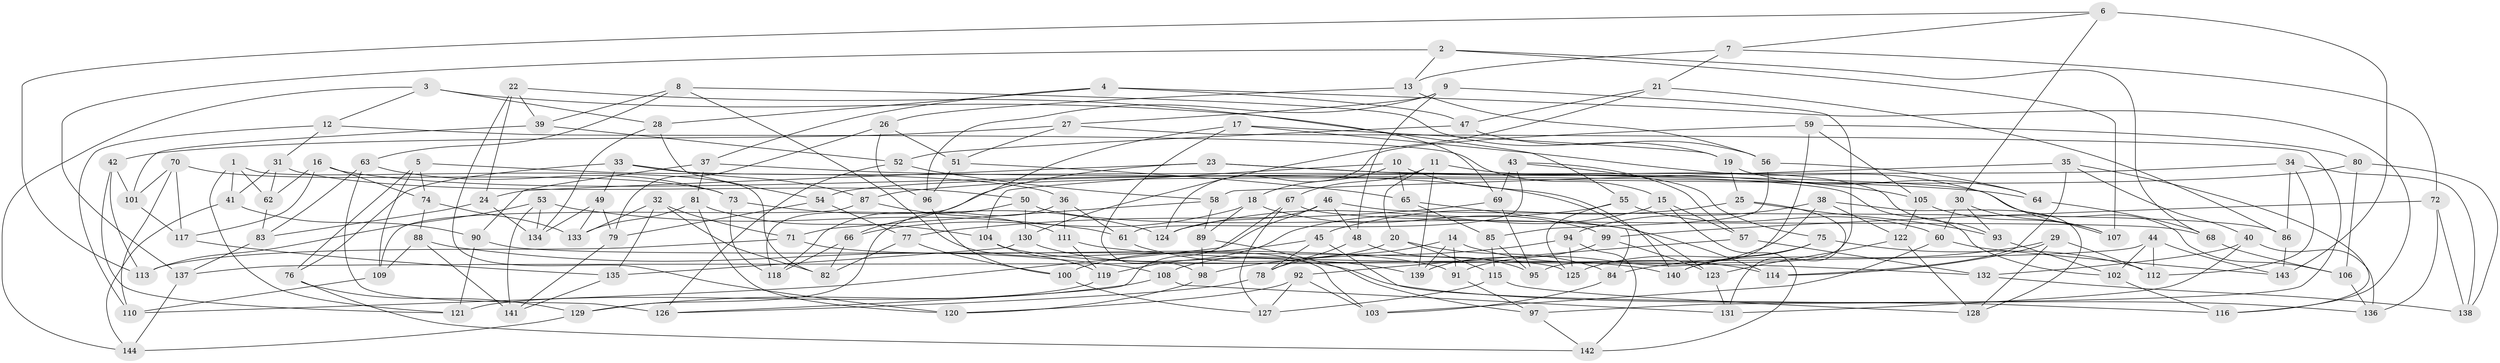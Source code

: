 // Generated by graph-tools (version 1.1) at 2025/26/03/09/25 03:26:52]
// undirected, 144 vertices, 288 edges
graph export_dot {
graph [start="1"]
  node [color=gray90,style=filled];
  1;
  2;
  3;
  4;
  5;
  6;
  7;
  8;
  9;
  10;
  11;
  12;
  13;
  14;
  15;
  16;
  17;
  18;
  19;
  20;
  21;
  22;
  23;
  24;
  25;
  26;
  27;
  28;
  29;
  30;
  31;
  32;
  33;
  34;
  35;
  36;
  37;
  38;
  39;
  40;
  41;
  42;
  43;
  44;
  45;
  46;
  47;
  48;
  49;
  50;
  51;
  52;
  53;
  54;
  55;
  56;
  57;
  58;
  59;
  60;
  61;
  62;
  63;
  64;
  65;
  66;
  67;
  68;
  69;
  70;
  71;
  72;
  73;
  74;
  75;
  76;
  77;
  78;
  79;
  80;
  81;
  82;
  83;
  84;
  85;
  86;
  87;
  88;
  89;
  90;
  91;
  92;
  93;
  94;
  95;
  96;
  97;
  98;
  99;
  100;
  101;
  102;
  103;
  104;
  105;
  106;
  107;
  108;
  109;
  110;
  111;
  112;
  113;
  114;
  115;
  116;
  117;
  118;
  119;
  120;
  121;
  122;
  123;
  124;
  125;
  126;
  127;
  128;
  129;
  130;
  131;
  132;
  133;
  134;
  135;
  136;
  137;
  138;
  139;
  140;
  141;
  142;
  143;
  144;
  1 -- 62;
  1 -- 41;
  1 -- 82;
  1 -- 121;
  2 -- 137;
  2 -- 68;
  2 -- 107;
  2 -- 13;
  3 -- 12;
  3 -- 144;
  3 -- 28;
  3 -- 55;
  4 -- 47;
  4 -- 116;
  4 -- 28;
  4 -- 37;
  5 -- 36;
  5 -- 76;
  5 -- 109;
  5 -- 74;
  6 -- 7;
  6 -- 30;
  6 -- 113;
  6 -- 143;
  7 -- 72;
  7 -- 21;
  7 -- 13;
  8 -- 103;
  8 -- 39;
  8 -- 19;
  8 -- 63;
  9 -- 96;
  9 -- 140;
  9 -- 27;
  9 -- 48;
  10 -- 18;
  10 -- 140;
  10 -- 65;
  10 -- 104;
  11 -- 20;
  11 -- 67;
  11 -- 139;
  11 -- 93;
  12 -- 15;
  12 -- 110;
  12 -- 31;
  13 -- 56;
  13 -- 26;
  14 -- 139;
  14 -- 78;
  14 -- 114;
  14 -- 91;
  15 -- 57;
  15 -- 119;
  15 -- 142;
  16 -- 117;
  16 -- 62;
  16 -- 123;
  16 -- 74;
  17 -- 98;
  17 -- 66;
  17 -- 19;
  17 -- 107;
  18 -- 99;
  18 -- 89;
  18 -- 66;
  19 -- 25;
  19 -- 64;
  20 -- 84;
  20 -- 108;
  20 -- 115;
  21 -- 130;
  21 -- 47;
  21 -- 86;
  22 -- 24;
  22 -- 120;
  22 -- 69;
  22 -- 39;
  23 -- 105;
  23 -- 24;
  23 -- 106;
  23 -- 118;
  24 -- 83;
  24 -- 134;
  25 -- 93;
  25 -- 45;
  25 -- 131;
  26 -- 51;
  26 -- 96;
  26 -- 79;
  27 -- 97;
  27 -- 51;
  27 -- 42;
  28 -- 134;
  28 -- 54;
  29 -- 114;
  29 -- 128;
  29 -- 112;
  29 -- 84;
  30 -- 93;
  30 -- 107;
  30 -- 60;
  31 -- 62;
  31 -- 41;
  31 -- 50;
  32 -- 82;
  32 -- 135;
  32 -- 71;
  32 -- 133;
  33 -- 87;
  33 -- 102;
  33 -- 49;
  33 -- 76;
  34 -- 86;
  34 -- 112;
  34 -- 138;
  34 -- 54;
  35 -- 114;
  35 -- 58;
  35 -- 40;
  35 -- 116;
  36 -- 111;
  36 -- 61;
  36 -- 129;
  37 -- 81;
  37 -- 64;
  37 -- 90;
  38 -- 91;
  38 -- 128;
  38 -- 94;
  38 -- 122;
  39 -- 101;
  39 -- 52;
  40 -- 136;
  40 -- 132;
  40 -- 131;
  41 -- 144;
  41 -- 90;
  42 -- 113;
  42 -- 101;
  42 -- 121;
  43 -- 75;
  43 -- 69;
  43 -- 57;
  43 -- 61;
  44 -- 137;
  44 -- 143;
  44 -- 102;
  44 -- 112;
  45 -- 116;
  45 -- 78;
  45 -- 100;
  46 -- 110;
  46 -- 48;
  46 -- 86;
  46 -- 124;
  47 -- 52;
  47 -- 56;
  48 -- 78;
  48 -- 95;
  49 -- 133;
  49 -- 134;
  49 -- 79;
  50 -- 130;
  50 -- 118;
  50 -- 114;
  51 -- 96;
  51 -- 65;
  52 -- 126;
  52 -- 58;
  53 -- 141;
  53 -- 61;
  53 -- 113;
  53 -- 134;
  54 -- 77;
  54 -- 79;
  55 -- 124;
  55 -- 125;
  55 -- 60;
  56 -- 64;
  56 -- 85;
  57 -- 132;
  57 -- 92;
  58 -- 89;
  58 -- 71;
  59 -- 105;
  59 -- 80;
  59 -- 124;
  59 -- 95;
  60 -- 143;
  60 -- 103;
  61 -- 139;
  62 -- 83;
  63 -- 126;
  63 -- 83;
  63 -- 73;
  64 -- 68;
  65 -- 84;
  65 -- 85;
  66 -- 118;
  66 -- 82;
  67 -- 127;
  67 -- 126;
  67 -- 68;
  68 -- 106;
  69 -- 95;
  69 -- 77;
  70 -- 110;
  70 -- 101;
  70 -- 117;
  70 -- 73;
  71 -- 113;
  71 -- 91;
  72 -- 99;
  72 -- 138;
  72 -- 136;
  73 -- 118;
  73 -- 124;
  74 -- 88;
  74 -- 133;
  75 -- 140;
  75 -- 125;
  75 -- 112;
  76 -- 142;
  76 -- 129;
  77 -- 100;
  77 -- 82;
  78 -- 126;
  79 -- 141;
  80 -- 87;
  80 -- 106;
  80 -- 138;
  81 -- 133;
  81 -- 104;
  81 -- 120;
  83 -- 137;
  84 -- 103;
  85 -- 95;
  85 -- 115;
  86 -- 143;
  87 -- 109;
  87 -- 111;
  88 -- 109;
  88 -- 108;
  88 -- 141;
  89 -- 98;
  89 -- 97;
  90 -- 125;
  90 -- 121;
  91 -- 97;
  92 -- 127;
  92 -- 120;
  92 -- 103;
  93 -- 102;
  94 -- 98;
  94 -- 125;
  94 -- 142;
  96 -- 100;
  97 -- 142;
  98 -- 120;
  99 -- 123;
  99 -- 139;
  100 -- 127;
  101 -- 117;
  102 -- 116;
  104 -- 119;
  104 -- 140;
  105 -- 122;
  105 -- 107;
  106 -- 136;
  108 -- 131;
  108 -- 129;
  109 -- 110;
  111 -- 132;
  111 -- 119;
  115 -- 128;
  115 -- 127;
  117 -- 135;
  119 -- 121;
  122 -- 123;
  122 -- 128;
  123 -- 131;
  129 -- 144;
  130 -- 135;
  130 -- 136;
  132 -- 138;
  135 -- 141;
  137 -- 144;
}
